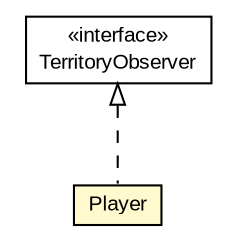 #!/usr/local/bin/dot
#
# Class diagram 
# Generated by UMLGraph version R5_6 (http://www.umlgraph.org/)
#

digraph G {
	edge [fontname="arial",fontsize=10,labelfontname="arial",labelfontsize=10];
	node [fontname="arial",fontsize=10,shape=plaintext];
	nodesep=0.25;
	ranksep=0.5;
	// Player
	c207 [label=<<table title="Player" border="0" cellborder="1" cellspacing="0" cellpadding="2" port="p" bgcolor="lemonChiffon" href="./Player.html">
		<tr><td><table border="0" cellspacing="0" cellpadding="1">
<tr><td align="center" balign="center"> Player </td></tr>
		</table></td></tr>
		</table>>, URL="./Player.html", fontname="arial", fontcolor="black", fontsize=10.0];
	// TerritoryObserver
	c213 [label=<<table title="TerritoryObserver" border="0" cellborder="1" cellspacing="0" cellpadding="2" port="p" href="./TerritoryObserver.html">
		<tr><td><table border="0" cellspacing="0" cellpadding="1">
<tr><td align="center" balign="center"> &#171;interface&#187; </td></tr>
<tr><td align="center" balign="center"> TerritoryObserver </td></tr>
		</table></td></tr>
		</table>>, URL="./TerritoryObserver.html", fontname="arial", fontcolor="black", fontsize=10.0];
	//Player implements TerritoryObserver
	c213:p -> c207:p [dir=back,arrowtail=empty,style=dashed];
}

